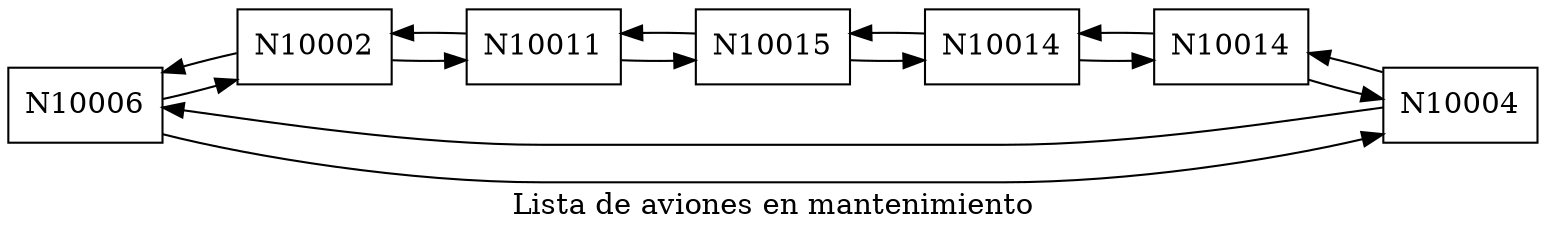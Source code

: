 digraph G {
  rankdir=LR;
  label="Lista de aviones en mantenimiento";
  node [shape=record];
  node0 [label=" N10006 "];
  node1 [label=" N10002 "];
  node2 [label=" N10011 "];
  node3 [label=" N10015 "];
  node4 [label=" N10014 "];
  node5 [label=" N10014 "];
  node6 [label=" N10004 "];
  node0 -> node1;
  node1 -> node0;
  node1 -> node2;
  node2 -> node1;
  node2 -> node3;
  node3 -> node2;
  node3 -> node4;
  node4 -> node3;
  node4 -> node5;
  node5 -> node4;
  node5 -> node6;
  node6 -> node5;
  node6 -> node0;
  node0 -> node6;
}
